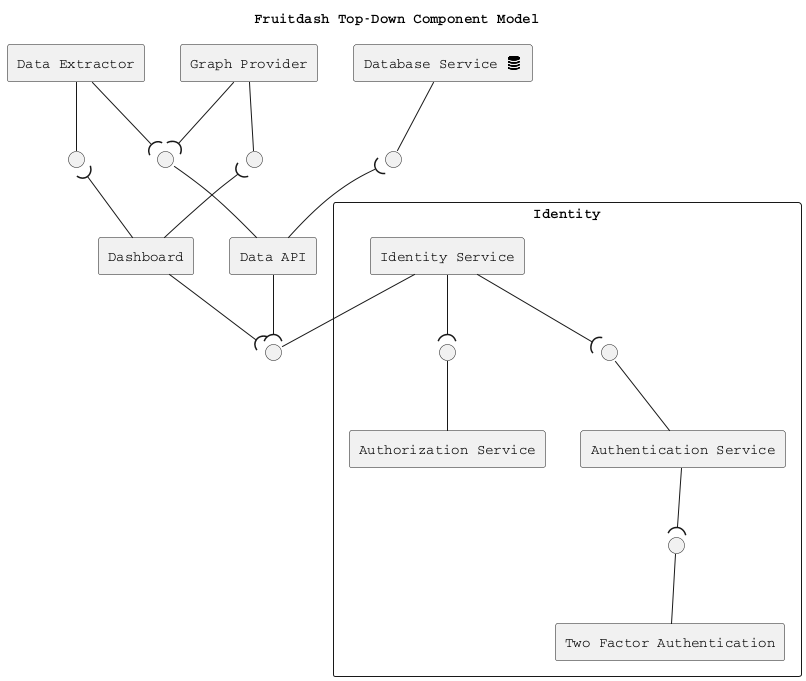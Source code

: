@startuml
skinparam componentStyle rectangle

!include <tupadr3/font-awesome/database>

title Fruitdash Top-Down Component Model

interface " " as CDBI
interface " " as APII
' interface " " as DSI
interface " " as DEI
interface " " as GPI
interface " " as ISI

component [Database Service <$database{scale=0.33}>] as CDB 
component [Data API] as API
component [Dashboard] as DS
component [Graph Provider] as GP
component [Data Extractor] as DE

component Identity {
   interface " " as AUTH_2FAI
   interface " " as AUTHORI
   interface " " as AUTHENTI
   component [Identity Service] as IS
   component [Authorization Service] as AUTHOR
   component [Authentication Service] as AUTHENT
   component [Two Factor Authentication] as 2FA
   IS -- ISI
   IS --( AUTHORI
   IS --( AUTHENTI
   AUTHORI -- AUTHOR
   AUTHENTI -- AUTHENT
   AUTHENT --( AUTH_2FAI
   AUTH_2FAI -- 2FA 
}

' Stateful
CDB -- CDBI 
CDBI )-- API

' API 
GP --( APII
DE --( APII
APII -- API

' Graph and data services
DE -- DEI
GP -- GPI
DEI )-- DS
GPI )-- DS

' Identity
API --( ISI
DS --( ISI



skinparam monochrome true
skinparam shadowing false
skinparam defaultFontName Courier
@enduml